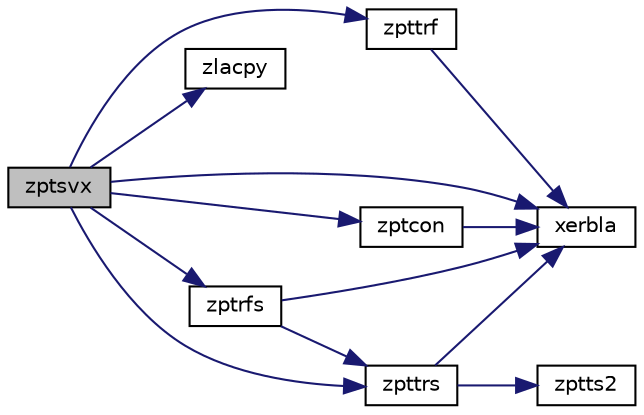 digraph "zptsvx"
{
 // LATEX_PDF_SIZE
  edge [fontname="Helvetica",fontsize="10",labelfontname="Helvetica",labelfontsize="10"];
  node [fontname="Helvetica",fontsize="10",shape=record];
  rankdir="LR";
  Node1 [label="zptsvx",height=0.2,width=0.4,color="black", fillcolor="grey75", style="filled", fontcolor="black",tooltip="ZPTSVX computes the solution to system of linear equations A * X = B for PT matrices"];
  Node1 -> Node2 [color="midnightblue",fontsize="10",style="solid",fontname="Helvetica"];
  Node2 [label="xerbla",height=0.2,width=0.4,color="black", fillcolor="white", style="filled",URL="$xerbla_8f.html#a377ee61015baf8dea7770b3a404b1c07",tooltip="XERBLA"];
  Node1 -> Node3 [color="midnightblue",fontsize="10",style="solid",fontname="Helvetica"];
  Node3 [label="zlacpy",height=0.2,width=0.4,color="black", fillcolor="white", style="filled",URL="$zlacpy_8f.html#a519ff79bf915433651747242f22078fb",tooltip="ZLACPY copies all or part of one two-dimensional array to another."];
  Node1 -> Node4 [color="midnightblue",fontsize="10",style="solid",fontname="Helvetica"];
  Node4 [label="zptcon",height=0.2,width=0.4,color="black", fillcolor="white", style="filled",URL="$zptcon_8f.html#ae93ce2977fc454e3b4362e894d8b54df",tooltip="ZPTCON"];
  Node4 -> Node2 [color="midnightblue",fontsize="10",style="solid",fontname="Helvetica"];
  Node1 -> Node5 [color="midnightblue",fontsize="10",style="solid",fontname="Helvetica"];
  Node5 [label="zptrfs",height=0.2,width=0.4,color="black", fillcolor="white", style="filled",URL="$zptrfs_8f.html#a93372dc1bb896550f56db40a44b3f202",tooltip="ZPTRFS"];
  Node5 -> Node2 [color="midnightblue",fontsize="10",style="solid",fontname="Helvetica"];
  Node5 -> Node6 [color="midnightblue",fontsize="10",style="solid",fontname="Helvetica"];
  Node6 [label="zpttrs",height=0.2,width=0.4,color="black", fillcolor="white", style="filled",URL="$zpttrs_8f.html#a7a91b8a69883b74c20c26aee3c537c55",tooltip="ZPTTRS"];
  Node6 -> Node2 [color="midnightblue",fontsize="10",style="solid",fontname="Helvetica"];
  Node6 -> Node7 [color="midnightblue",fontsize="10",style="solid",fontname="Helvetica"];
  Node7 [label="zptts2",height=0.2,width=0.4,color="black", fillcolor="white", style="filled",URL="$zptts2_8f.html#a216beeac0fe239f03d9b37f51e96d7c7",tooltip="ZPTTS2 solves a tridiagonal system of the form AX=B using the L D LH factorization computed by spttrf..."];
  Node1 -> Node8 [color="midnightblue",fontsize="10",style="solid",fontname="Helvetica"];
  Node8 [label="zpttrf",height=0.2,width=0.4,color="black", fillcolor="white", style="filled",URL="$zpttrf_8f.html#ac66038080132a6b116df577c91e3a39d",tooltip="ZPTTRF"];
  Node8 -> Node2 [color="midnightblue",fontsize="10",style="solid",fontname="Helvetica"];
  Node1 -> Node6 [color="midnightblue",fontsize="10",style="solid",fontname="Helvetica"];
}
